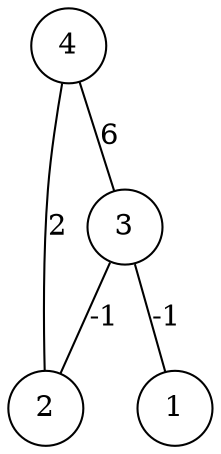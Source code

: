 graph { 
	 fontname="Helvetica,Arial,sans-serif" 
	 node [shape = circle]; 
	 4 -- 2 [label = "2"];
	 4 -- 3 [label = "6"];
	 3 -- 1 [label = "-1"];
	 3 -- 2 [label = "-1"];
	 1;
	 2;
	 3;
	 4;
}
